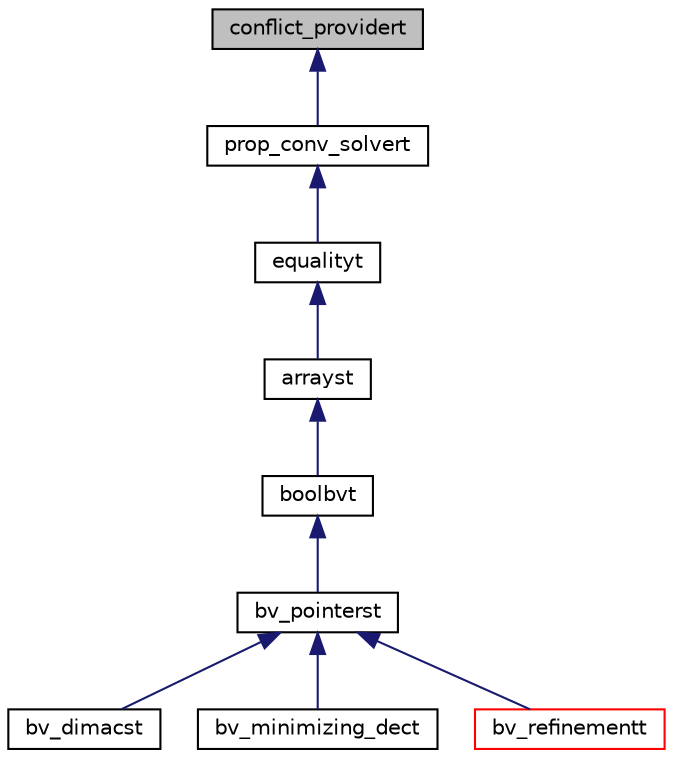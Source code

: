 digraph "conflict_providert"
{
 // LATEX_PDF_SIZE
  bgcolor="transparent";
  edge [fontname="Helvetica",fontsize="10",labelfontname="Helvetica",labelfontsize="10"];
  node [fontname="Helvetica",fontsize="10",shape=record];
  Node1 [label="conflict_providert",height=0.2,width=0.4,color="black", fillcolor="grey75", style="filled", fontcolor="black",tooltip=" "];
  Node1 -> Node2 [dir="back",color="midnightblue",fontsize="10",style="solid",fontname="Helvetica"];
  Node2 [label="prop_conv_solvert",height=0.2,width=0.4,color="black",URL="$classprop__conv__solvert.html",tooltip=" "];
  Node2 -> Node3 [dir="back",color="midnightblue",fontsize="10",style="solid",fontname="Helvetica"];
  Node3 [label="equalityt",height=0.2,width=0.4,color="black",URL="$classequalityt.html",tooltip=" "];
  Node3 -> Node4 [dir="back",color="midnightblue",fontsize="10",style="solid",fontname="Helvetica"];
  Node4 [label="arrayst",height=0.2,width=0.4,color="black",URL="$classarrayst.html",tooltip=" "];
  Node4 -> Node5 [dir="back",color="midnightblue",fontsize="10",style="solid",fontname="Helvetica"];
  Node5 [label="boolbvt",height=0.2,width=0.4,color="black",URL="$classboolbvt.html",tooltip=" "];
  Node5 -> Node6 [dir="back",color="midnightblue",fontsize="10",style="solid",fontname="Helvetica"];
  Node6 [label="bv_pointerst",height=0.2,width=0.4,color="black",URL="$classbv__pointerst.html",tooltip=" "];
  Node6 -> Node7 [dir="back",color="midnightblue",fontsize="10",style="solid",fontname="Helvetica"];
  Node7 [label="bv_dimacst",height=0.2,width=0.4,color="black",URL="$classbv__dimacst.html",tooltip=" "];
  Node6 -> Node8 [dir="back",color="midnightblue",fontsize="10",style="solid",fontname="Helvetica"];
  Node8 [label="bv_minimizing_dect",height=0.2,width=0.4,color="black",URL="$classbv__minimizing__dect.html",tooltip=" "];
  Node6 -> Node9 [dir="back",color="midnightblue",fontsize="10",style="solid",fontname="Helvetica"];
  Node9 [label="bv_refinementt",height=0.2,width=0.4,color="red",URL="$classbv__refinementt.html",tooltip=" "];
}
